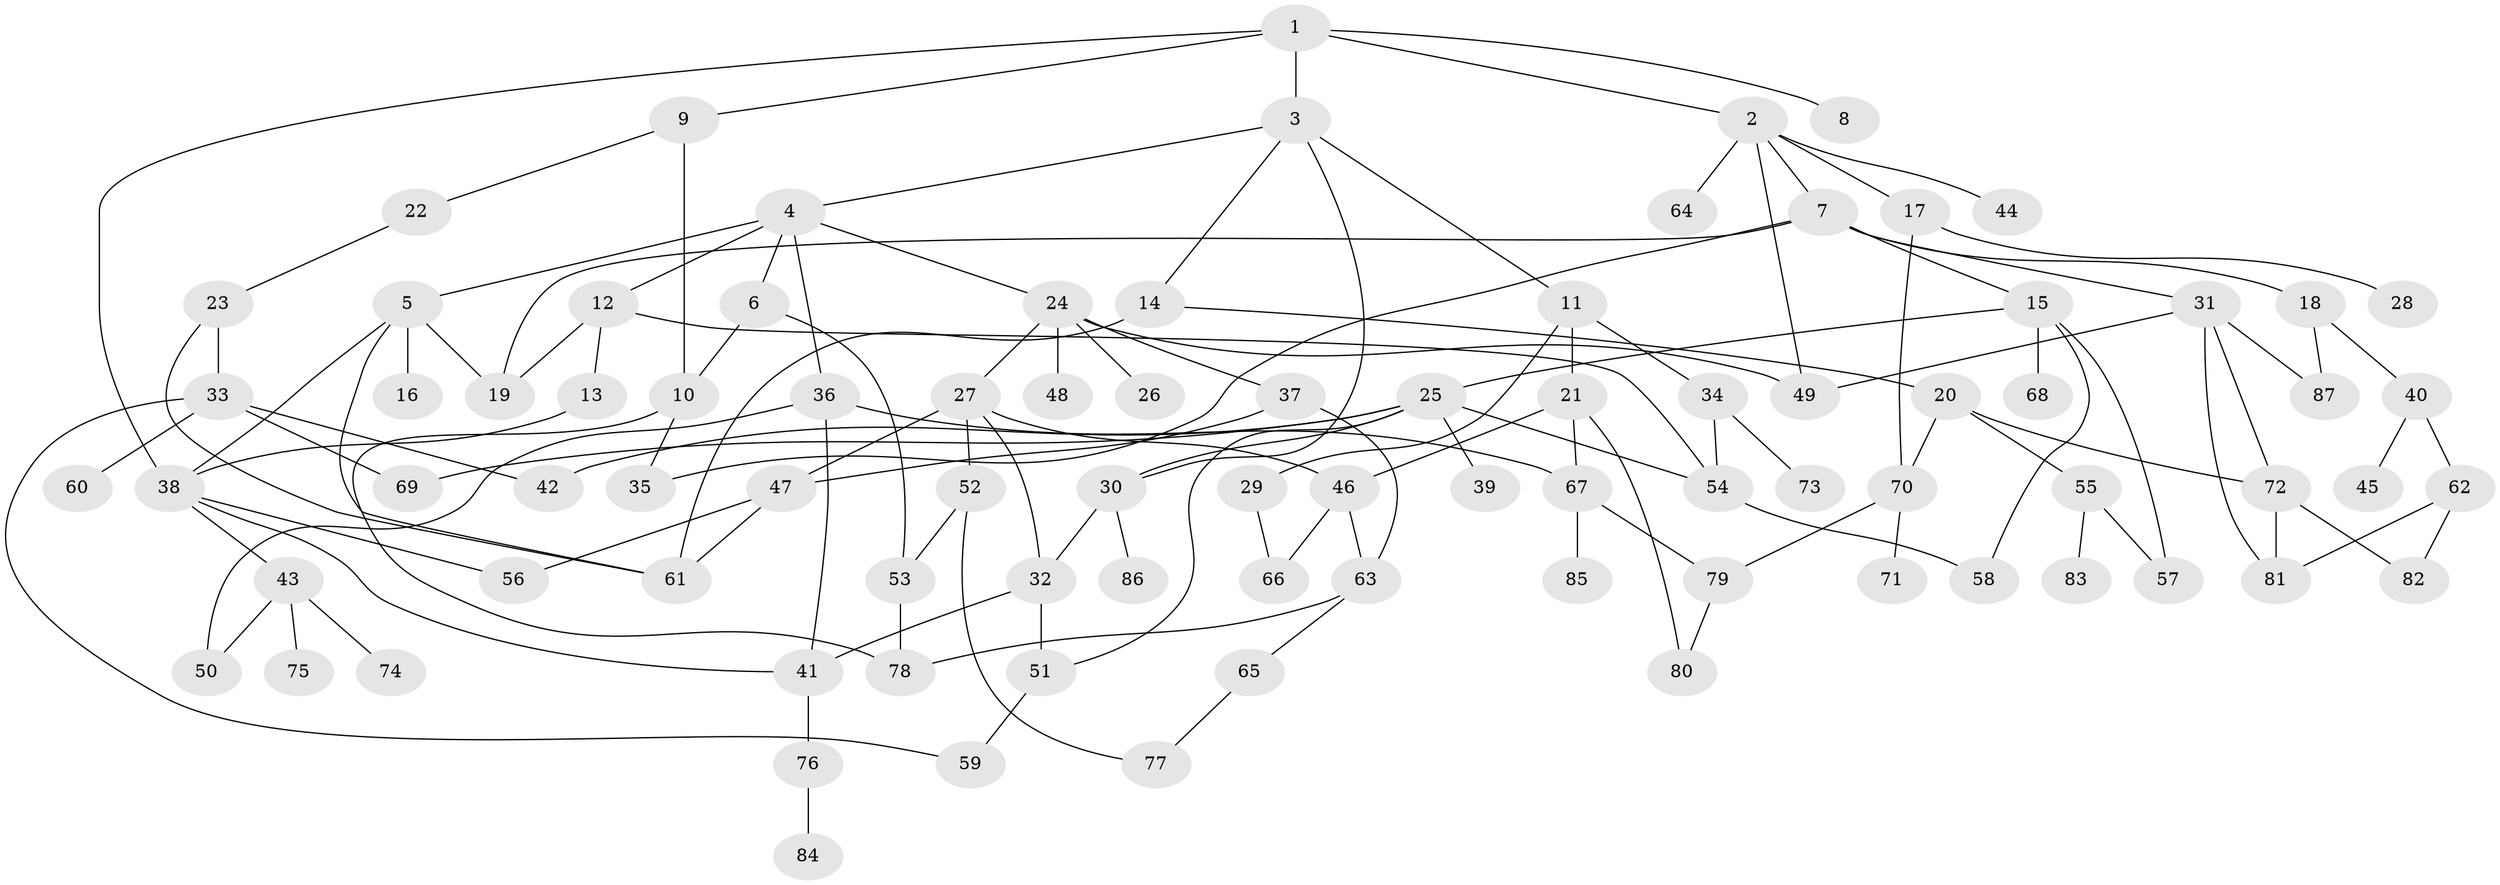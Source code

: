 // coarse degree distribution, {9: 0.05263157894736842, 6: 0.10526315789473684, 8: 0.03508771929824561, 3: 0.21052631578947367, 1: 0.22807017543859648, 4: 0.08771929824561403, 2: 0.21052631578947367, 5: 0.07017543859649122}
// Generated by graph-tools (version 1.1) at 2025/51/02/27/25 19:51:39]
// undirected, 87 vertices, 128 edges
graph export_dot {
graph [start="1"]
  node [color=gray90,style=filled];
  1;
  2;
  3;
  4;
  5;
  6;
  7;
  8;
  9;
  10;
  11;
  12;
  13;
  14;
  15;
  16;
  17;
  18;
  19;
  20;
  21;
  22;
  23;
  24;
  25;
  26;
  27;
  28;
  29;
  30;
  31;
  32;
  33;
  34;
  35;
  36;
  37;
  38;
  39;
  40;
  41;
  42;
  43;
  44;
  45;
  46;
  47;
  48;
  49;
  50;
  51;
  52;
  53;
  54;
  55;
  56;
  57;
  58;
  59;
  60;
  61;
  62;
  63;
  64;
  65;
  66;
  67;
  68;
  69;
  70;
  71;
  72;
  73;
  74;
  75;
  76;
  77;
  78;
  79;
  80;
  81;
  82;
  83;
  84;
  85;
  86;
  87;
  1 -- 2;
  1 -- 3;
  1 -- 8;
  1 -- 9;
  1 -- 38;
  2 -- 7;
  2 -- 17;
  2 -- 44;
  2 -- 64;
  2 -- 49;
  3 -- 4;
  3 -- 11;
  3 -- 14;
  3 -- 30;
  4 -- 5;
  4 -- 6;
  4 -- 12;
  4 -- 24;
  4 -- 36;
  5 -- 16;
  5 -- 38;
  5 -- 19;
  5 -- 61;
  6 -- 10;
  6 -- 53;
  7 -- 15;
  7 -- 18;
  7 -- 31;
  7 -- 19;
  7 -- 35;
  9 -- 22;
  9 -- 10;
  10 -- 35;
  10 -- 78;
  11 -- 21;
  11 -- 29;
  11 -- 34;
  12 -- 13;
  12 -- 19;
  12 -- 54;
  13 -- 38;
  14 -- 20;
  14 -- 61;
  15 -- 25;
  15 -- 57;
  15 -- 58;
  15 -- 68;
  17 -- 28;
  17 -- 70;
  18 -- 40;
  18 -- 87;
  20 -- 55;
  20 -- 70;
  20 -- 72;
  21 -- 80;
  21 -- 46;
  21 -- 67;
  22 -- 23;
  23 -- 33;
  23 -- 61;
  24 -- 26;
  24 -- 27;
  24 -- 37;
  24 -- 48;
  24 -- 49;
  25 -- 39;
  25 -- 42;
  25 -- 69;
  25 -- 54;
  25 -- 51;
  25 -- 30;
  27 -- 46;
  27 -- 52;
  27 -- 32;
  27 -- 47;
  29 -- 66;
  30 -- 32;
  30 -- 86;
  31 -- 72;
  31 -- 81;
  31 -- 87;
  31 -- 49;
  32 -- 51;
  32 -- 41;
  33 -- 60;
  33 -- 42;
  33 -- 59;
  33 -- 69;
  34 -- 54;
  34 -- 73;
  36 -- 41;
  36 -- 50;
  36 -- 67;
  37 -- 47;
  37 -- 63;
  38 -- 43;
  38 -- 56;
  38 -- 41;
  40 -- 45;
  40 -- 62;
  41 -- 76;
  43 -- 74;
  43 -- 75;
  43 -- 50;
  46 -- 66;
  46 -- 63;
  47 -- 61;
  47 -- 56;
  51 -- 59;
  52 -- 77;
  52 -- 53;
  53 -- 78;
  54 -- 58;
  55 -- 83;
  55 -- 57;
  62 -- 81;
  62 -- 82;
  63 -- 65;
  63 -- 78;
  65 -- 77;
  67 -- 79;
  67 -- 85;
  70 -- 71;
  70 -- 79;
  72 -- 82;
  72 -- 81;
  76 -- 84;
  79 -- 80;
}
